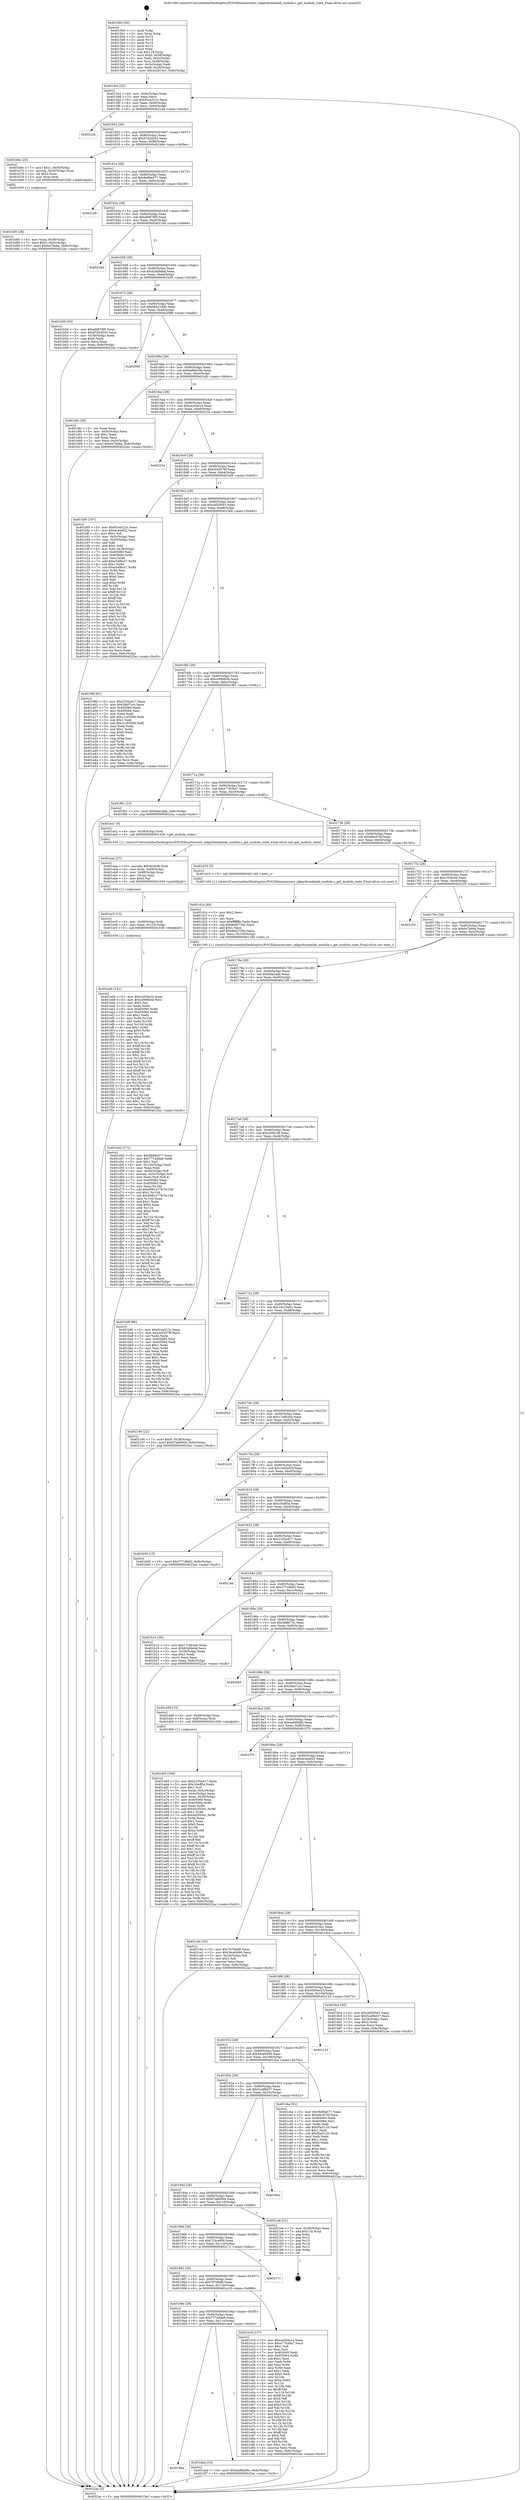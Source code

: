 digraph "0x4015b0" {
  label = "0x4015b0 (/mnt/c/Users/mathe/Desktop/tcc/POCII/binaries/extr_labpythondmlab_module.c_get_module_state_Final-ollvm.out::main(0))"
  labelloc = "t"
  node[shape=record]

  Entry [label="",width=0.3,height=0.3,shape=circle,fillcolor=black,style=filled]
  "0x4015e2" [label="{
     0x4015e2 [32]\l
     | [instrs]\l
     &nbsp;&nbsp;0x4015e2 \<+6\>: mov -0x8c(%rbp),%eax\l
     &nbsp;&nbsp;0x4015e8 \<+2\>: mov %eax,%ecx\l
     &nbsp;&nbsp;0x4015ea \<+6\>: sub $0x91ea312c,%ecx\l
     &nbsp;&nbsp;0x4015f0 \<+6\>: mov %eax,-0x90(%rbp)\l
     &nbsp;&nbsp;0x4015f6 \<+6\>: mov %ecx,-0x94(%rbp)\l
     &nbsp;&nbsp;0x4015fc \<+6\>: je 00000000004021da \<main+0xc2a\>\l
  }"]
  "0x4021da" [label="{
     0x4021da\l
  }", style=dashed]
  "0x401602" [label="{
     0x401602 [28]\l
     | [instrs]\l
     &nbsp;&nbsp;0x401602 \<+5\>: jmp 0000000000401607 \<main+0x57\>\l
     &nbsp;&nbsp;0x401607 \<+6\>: mov -0x90(%rbp),%eax\l
     &nbsp;&nbsp;0x40160d \<+5\>: sub $0x97d2d543,%eax\l
     &nbsp;&nbsp;0x401612 \<+6\>: mov %eax,-0x98(%rbp)\l
     &nbsp;&nbsp;0x401618 \<+6\>: je 0000000000401b6e \<main+0x5be\>\l
  }"]
  Exit [label="",width=0.3,height=0.3,shape=circle,fillcolor=black,style=filled,peripheries=2]
  "0x401b6e" [label="{
     0x401b6e [23]\l
     | [instrs]\l
     &nbsp;&nbsp;0x401b6e \<+7\>: movl $0x1,-0x50(%rbp)\l
     &nbsp;&nbsp;0x401b75 \<+4\>: movslq -0x50(%rbp),%rax\l
     &nbsp;&nbsp;0x401b79 \<+4\>: shl $0x2,%rax\l
     &nbsp;&nbsp;0x401b7d \<+3\>: mov %rax,%rdi\l
     &nbsp;&nbsp;0x401b80 \<+5\>: call 0000000000401050 \<malloc@plt\>\l
     | [calls]\l
     &nbsp;&nbsp;0x401050 \{1\} (unknown)\l
  }"]
  "0x40161e" [label="{
     0x40161e [28]\l
     | [instrs]\l
     &nbsp;&nbsp;0x40161e \<+5\>: jmp 0000000000401623 \<main+0x73\>\l
     &nbsp;&nbsp;0x401623 \<+6\>: mov -0x90(%rbp),%eax\l
     &nbsp;&nbsp;0x401629 \<+5\>: sub $0x9b89a577,%eax\l
     &nbsp;&nbsp;0x40162e \<+6\>: mov %eax,-0x9c(%rbp)\l
     &nbsp;&nbsp;0x401634 \<+6\>: je 00000000004021e9 \<main+0xc39\>\l
  }"]
  "0x401ed4" [label="{
     0x401ed4 [141]\l
     | [instrs]\l
     &nbsp;&nbsp;0x401ed4 \<+5\>: mov $0xca204e1e,%eax\l
     &nbsp;&nbsp;0x401ed9 \<+5\>: mov $0xcc880b5b,%esi\l
     &nbsp;&nbsp;0x401ede \<+2\>: mov $0x1,%cl\l
     &nbsp;&nbsp;0x401ee0 \<+2\>: xor %edx,%edx\l
     &nbsp;&nbsp;0x401ee2 \<+8\>: mov 0x405060,%r8d\l
     &nbsp;&nbsp;0x401eea \<+8\>: mov 0x405064,%r9d\l
     &nbsp;&nbsp;0x401ef2 \<+3\>: sub $0x1,%edx\l
     &nbsp;&nbsp;0x401ef5 \<+3\>: mov %r8d,%r10d\l
     &nbsp;&nbsp;0x401ef8 \<+3\>: add %edx,%r10d\l
     &nbsp;&nbsp;0x401efb \<+4\>: imul %r10d,%r8d\l
     &nbsp;&nbsp;0x401eff \<+4\>: and $0x1,%r8d\l
     &nbsp;&nbsp;0x401f03 \<+4\>: cmp $0x0,%r8d\l
     &nbsp;&nbsp;0x401f07 \<+4\>: sete %r11b\l
     &nbsp;&nbsp;0x401f0b \<+4\>: cmp $0xa,%r9d\l
     &nbsp;&nbsp;0x401f0f \<+3\>: setl %bl\l
     &nbsp;&nbsp;0x401f12 \<+3\>: mov %r11b,%r14b\l
     &nbsp;&nbsp;0x401f15 \<+4\>: xor $0xff,%r14b\l
     &nbsp;&nbsp;0x401f19 \<+3\>: mov %bl,%r15b\l
     &nbsp;&nbsp;0x401f1c \<+4\>: xor $0xff,%r15b\l
     &nbsp;&nbsp;0x401f20 \<+3\>: xor $0x1,%cl\l
     &nbsp;&nbsp;0x401f23 \<+3\>: mov %r14b,%r12b\l
     &nbsp;&nbsp;0x401f26 \<+4\>: and $0xff,%r12b\l
     &nbsp;&nbsp;0x401f2a \<+3\>: and %cl,%r11b\l
     &nbsp;&nbsp;0x401f2d \<+3\>: mov %r15b,%r13b\l
     &nbsp;&nbsp;0x401f30 \<+4\>: and $0xff,%r13b\l
     &nbsp;&nbsp;0x401f34 \<+2\>: and %cl,%bl\l
     &nbsp;&nbsp;0x401f36 \<+3\>: or %r11b,%r12b\l
     &nbsp;&nbsp;0x401f39 \<+3\>: or %bl,%r13b\l
     &nbsp;&nbsp;0x401f3c \<+3\>: xor %r13b,%r12b\l
     &nbsp;&nbsp;0x401f3f \<+3\>: or %r15b,%r14b\l
     &nbsp;&nbsp;0x401f42 \<+4\>: xor $0xff,%r14b\l
     &nbsp;&nbsp;0x401f46 \<+3\>: or $0x1,%cl\l
     &nbsp;&nbsp;0x401f49 \<+3\>: and %cl,%r14b\l
     &nbsp;&nbsp;0x401f4c \<+3\>: or %r14b,%r12b\l
     &nbsp;&nbsp;0x401f4f \<+4\>: test $0x1,%r12b\l
     &nbsp;&nbsp;0x401f53 \<+3\>: cmovne %esi,%eax\l
     &nbsp;&nbsp;0x401f56 \<+6\>: mov %eax,-0x8c(%rbp)\l
     &nbsp;&nbsp;0x401f5c \<+5\>: jmp 00000000004022ac \<main+0xcfc\>\l
  }"]
  "0x4021e9" [label="{
     0x4021e9\l
  }", style=dashed]
  "0x40163a" [label="{
     0x40163a [28]\l
     | [instrs]\l
     &nbsp;&nbsp;0x40163a \<+5\>: jmp 000000000040163f \<main+0x8f\>\l
     &nbsp;&nbsp;0x40163f \<+6\>: mov -0x90(%rbp),%eax\l
     &nbsp;&nbsp;0x401645 \<+5\>: sub $0xafd878f5,%eax\l
     &nbsp;&nbsp;0x40164a \<+6\>: mov %eax,-0xa0(%rbp)\l
     &nbsp;&nbsp;0x401650 \<+6\>: je 000000000040216d \<main+0xbbd\>\l
  }"]
  "0x401ec5" [label="{
     0x401ec5 [15]\l
     | [instrs]\l
     &nbsp;&nbsp;0x401ec5 \<+4\>: mov -0x58(%rbp),%rdi\l
     &nbsp;&nbsp;0x401ec9 \<+6\>: mov %eax,-0x124(%rbp)\l
     &nbsp;&nbsp;0x401ecf \<+5\>: call 0000000000401030 \<free@plt\>\l
     | [calls]\l
     &nbsp;&nbsp;0x401030 \{1\} (unknown)\l
  }"]
  "0x40216d" [label="{
     0x40216d\l
  }", style=dashed]
  "0x401656" [label="{
     0x401656 [28]\l
     | [instrs]\l
     &nbsp;&nbsp;0x401656 \<+5\>: jmp 000000000040165b \<main+0xab\>\l
     &nbsp;&nbsp;0x40165b \<+6\>: mov -0x90(%rbp),%eax\l
     &nbsp;&nbsp;0x401661 \<+5\>: sub $0xb34fdebd,%eax\l
     &nbsp;&nbsp;0x401666 \<+6\>: mov %eax,-0xa4(%rbp)\l
     &nbsp;&nbsp;0x40166c \<+6\>: je 0000000000401b50 \<main+0x5a0\>\l
  }"]
  "0x401eaa" [label="{
     0x401eaa [27]\l
     | [instrs]\l
     &nbsp;&nbsp;0x401eaa \<+10\>: movabs $0x4030d6,%rdi\l
     &nbsp;&nbsp;0x401eb4 \<+4\>: mov %rax,-0x68(%rbp)\l
     &nbsp;&nbsp;0x401eb8 \<+4\>: mov -0x68(%rbp),%rax\l
     &nbsp;&nbsp;0x401ebc \<+2\>: mov (%rax),%esi\l
     &nbsp;&nbsp;0x401ebe \<+2\>: mov $0x0,%al\l
     &nbsp;&nbsp;0x401ec0 \<+5\>: call 0000000000401040 \<printf@plt\>\l
     | [calls]\l
     &nbsp;&nbsp;0x401040 \{1\} (unknown)\l
  }"]
  "0x401b50" [label="{
     0x401b50 [30]\l
     | [instrs]\l
     &nbsp;&nbsp;0x401b50 \<+5\>: mov $0xafd878f5,%eax\l
     &nbsp;&nbsp;0x401b55 \<+5\>: mov $0x97d2d543,%ecx\l
     &nbsp;&nbsp;0x401b5a \<+3\>: mov -0x30(%rbp),%edx\l
     &nbsp;&nbsp;0x401b5d \<+3\>: cmp $0x0,%edx\l
     &nbsp;&nbsp;0x401b60 \<+3\>: cmove %ecx,%eax\l
     &nbsp;&nbsp;0x401b63 \<+6\>: mov %eax,-0x8c(%rbp)\l
     &nbsp;&nbsp;0x401b69 \<+5\>: jmp 00000000004022ac \<main+0xcfc\>\l
  }"]
  "0x401672" [label="{
     0x401672 [28]\l
     | [instrs]\l
     &nbsp;&nbsp;0x401672 \<+5\>: jmp 0000000000401677 \<main+0xc7\>\l
     &nbsp;&nbsp;0x401677 \<+6\>: mov -0x90(%rbp),%eax\l
     &nbsp;&nbsp;0x40167d \<+5\>: sub $0xb64219d0,%eax\l
     &nbsp;&nbsp;0x401682 \<+6\>: mov %eax,-0xa8(%rbp)\l
     &nbsp;&nbsp;0x401688 \<+6\>: je 0000000000402086 \<main+0xad6\>\l
  }"]
  "0x4019ba" [label="{
     0x4019ba\l
  }", style=dashed]
  "0x402086" [label="{
     0x402086\l
  }", style=dashed]
  "0x40168e" [label="{
     0x40168e [28]\l
     | [instrs]\l
     &nbsp;&nbsp;0x40168e \<+5\>: jmp 0000000000401693 \<main+0xe3\>\l
     &nbsp;&nbsp;0x401693 \<+6\>: mov -0x90(%rbp),%eax\l
     &nbsp;&nbsp;0x401699 \<+5\>: sub $0xba98a59e,%eax\l
     &nbsp;&nbsp;0x40169e \<+6\>: mov %eax,-0xac(%rbp)\l
     &nbsp;&nbsp;0x4016a4 \<+6\>: je 0000000000401dfc \<main+0x84c\>\l
  }"]
  "0x401ded" [label="{
     0x401ded [15]\l
     | [instrs]\l
     &nbsp;&nbsp;0x401ded \<+10\>: movl $0xba98a59e,-0x8c(%rbp)\l
     &nbsp;&nbsp;0x401df7 \<+5\>: jmp 00000000004022ac \<main+0xcfc\>\l
  }"]
  "0x401dfc" [label="{
     0x401dfc [28]\l
     | [instrs]\l
     &nbsp;&nbsp;0x401dfc \<+2\>: xor %eax,%eax\l
     &nbsp;&nbsp;0x401dfe \<+3\>: mov -0x5c(%rbp),%ecx\l
     &nbsp;&nbsp;0x401e01 \<+3\>: sub $0x1,%eax\l
     &nbsp;&nbsp;0x401e04 \<+2\>: sub %eax,%ecx\l
     &nbsp;&nbsp;0x401e06 \<+3\>: mov %ecx,-0x5c(%rbp)\l
     &nbsp;&nbsp;0x401e09 \<+10\>: movl $0x6a7bbba,-0x8c(%rbp)\l
     &nbsp;&nbsp;0x401e13 \<+5\>: jmp 00000000004022ac \<main+0xcfc\>\l
  }"]
  "0x4016aa" [label="{
     0x4016aa [28]\l
     | [instrs]\l
     &nbsp;&nbsp;0x4016aa \<+5\>: jmp 00000000004016af \<main+0xff\>\l
     &nbsp;&nbsp;0x4016af \<+6\>: mov -0x90(%rbp),%eax\l
     &nbsp;&nbsp;0x4016b5 \<+5\>: sub $0xca204e1e,%eax\l
     &nbsp;&nbsp;0x4016ba \<+6\>: mov %eax,-0xb0(%rbp)\l
     &nbsp;&nbsp;0x4016c0 \<+6\>: je 000000000040223e \<main+0xc8e\>\l
  }"]
  "0x40199e" [label="{
     0x40199e [28]\l
     | [instrs]\l
     &nbsp;&nbsp;0x40199e \<+5\>: jmp 00000000004019a3 \<main+0x3f3\>\l
     &nbsp;&nbsp;0x4019a3 \<+6\>: mov -0x90(%rbp),%eax\l
     &nbsp;&nbsp;0x4019a9 \<+5\>: sub $0x7774dda8,%eax\l
     &nbsp;&nbsp;0x4019ae \<+6\>: mov %eax,-0x11c(%rbp)\l
     &nbsp;&nbsp;0x4019b4 \<+6\>: je 0000000000401ded \<main+0x83d\>\l
  }"]
  "0x40223e" [label="{
     0x40223e\l
  }", style=dashed]
  "0x4016c6" [label="{
     0x4016c6 [28]\l
     | [instrs]\l
     &nbsp;&nbsp;0x4016c6 \<+5\>: jmp 00000000004016cb \<main+0x11b\>\l
     &nbsp;&nbsp;0x4016cb \<+6\>: mov -0x90(%rbp),%eax\l
     &nbsp;&nbsp;0x4016d1 \<+5\>: sub $0xcb45079f,%eax\l
     &nbsp;&nbsp;0x4016d6 \<+6\>: mov %eax,-0xb4(%rbp)\l
     &nbsp;&nbsp;0x4016dc \<+6\>: je 0000000000401bf5 \<main+0x645\>\l
  }"]
  "0x401e18" [label="{
     0x401e18 [137]\l
     | [instrs]\l
     &nbsp;&nbsp;0x401e18 \<+5\>: mov $0xca204e1e,%eax\l
     &nbsp;&nbsp;0x401e1d \<+5\>: mov $0xe77839a7,%ecx\l
     &nbsp;&nbsp;0x401e22 \<+2\>: mov $0x1,%dl\l
     &nbsp;&nbsp;0x401e24 \<+2\>: xor %esi,%esi\l
     &nbsp;&nbsp;0x401e26 \<+7\>: mov 0x405060,%edi\l
     &nbsp;&nbsp;0x401e2d \<+8\>: mov 0x405064,%r8d\l
     &nbsp;&nbsp;0x401e35 \<+3\>: sub $0x1,%esi\l
     &nbsp;&nbsp;0x401e38 \<+3\>: mov %edi,%r9d\l
     &nbsp;&nbsp;0x401e3b \<+3\>: add %esi,%r9d\l
     &nbsp;&nbsp;0x401e3e \<+4\>: imul %r9d,%edi\l
     &nbsp;&nbsp;0x401e42 \<+3\>: and $0x1,%edi\l
     &nbsp;&nbsp;0x401e45 \<+3\>: cmp $0x0,%edi\l
     &nbsp;&nbsp;0x401e48 \<+4\>: sete %r10b\l
     &nbsp;&nbsp;0x401e4c \<+4\>: cmp $0xa,%r8d\l
     &nbsp;&nbsp;0x401e50 \<+4\>: setl %r11b\l
     &nbsp;&nbsp;0x401e54 \<+3\>: mov %r10b,%bl\l
     &nbsp;&nbsp;0x401e57 \<+3\>: xor $0xff,%bl\l
     &nbsp;&nbsp;0x401e5a \<+3\>: mov %r11b,%r14b\l
     &nbsp;&nbsp;0x401e5d \<+4\>: xor $0xff,%r14b\l
     &nbsp;&nbsp;0x401e61 \<+3\>: xor $0x0,%dl\l
     &nbsp;&nbsp;0x401e64 \<+3\>: mov %bl,%r15b\l
     &nbsp;&nbsp;0x401e67 \<+4\>: and $0x0,%r15b\l
     &nbsp;&nbsp;0x401e6b \<+3\>: and %dl,%r10b\l
     &nbsp;&nbsp;0x401e6e \<+3\>: mov %r14b,%r12b\l
     &nbsp;&nbsp;0x401e71 \<+4\>: and $0x0,%r12b\l
     &nbsp;&nbsp;0x401e75 \<+3\>: and %dl,%r11b\l
     &nbsp;&nbsp;0x401e78 \<+3\>: or %r10b,%r15b\l
     &nbsp;&nbsp;0x401e7b \<+3\>: or %r11b,%r12b\l
     &nbsp;&nbsp;0x401e7e \<+3\>: xor %r12b,%r15b\l
     &nbsp;&nbsp;0x401e81 \<+3\>: or %r14b,%bl\l
     &nbsp;&nbsp;0x401e84 \<+3\>: xor $0xff,%bl\l
     &nbsp;&nbsp;0x401e87 \<+3\>: or $0x0,%dl\l
     &nbsp;&nbsp;0x401e8a \<+2\>: and %dl,%bl\l
     &nbsp;&nbsp;0x401e8c \<+3\>: or %bl,%r15b\l
     &nbsp;&nbsp;0x401e8f \<+4\>: test $0x1,%r15b\l
     &nbsp;&nbsp;0x401e93 \<+3\>: cmovne %ecx,%eax\l
     &nbsp;&nbsp;0x401e96 \<+6\>: mov %eax,-0x8c(%rbp)\l
     &nbsp;&nbsp;0x401e9c \<+5\>: jmp 00000000004022ac \<main+0xcfc\>\l
  }"]
  "0x401bf5" [label="{
     0x401bf5 [167]\l
     | [instrs]\l
     &nbsp;&nbsp;0x401bf5 \<+5\>: mov $0x91ea312c,%eax\l
     &nbsp;&nbsp;0x401bfa \<+5\>: mov $0x4c4eef22,%ecx\l
     &nbsp;&nbsp;0x401bff \<+2\>: mov $0x1,%dl\l
     &nbsp;&nbsp;0x401c01 \<+3\>: mov -0x5c(%rbp),%esi\l
     &nbsp;&nbsp;0x401c04 \<+3\>: cmp -0x50(%rbp),%esi\l
     &nbsp;&nbsp;0x401c07 \<+4\>: setl %dil\l
     &nbsp;&nbsp;0x401c0b \<+4\>: and $0x1,%dil\l
     &nbsp;&nbsp;0x401c0f \<+4\>: mov %dil,-0x29(%rbp)\l
     &nbsp;&nbsp;0x401c13 \<+7\>: mov 0x405060,%esi\l
     &nbsp;&nbsp;0x401c1a \<+8\>: mov 0x405064,%r8d\l
     &nbsp;&nbsp;0x401c22 \<+3\>: mov %esi,%r9d\l
     &nbsp;&nbsp;0x401c25 \<+7\>: add $0xe54f6c47,%r9d\l
     &nbsp;&nbsp;0x401c2c \<+4\>: sub $0x1,%r9d\l
     &nbsp;&nbsp;0x401c30 \<+7\>: sub $0xe54f6c47,%r9d\l
     &nbsp;&nbsp;0x401c37 \<+4\>: imul %r9d,%esi\l
     &nbsp;&nbsp;0x401c3b \<+3\>: and $0x1,%esi\l
     &nbsp;&nbsp;0x401c3e \<+3\>: cmp $0x0,%esi\l
     &nbsp;&nbsp;0x401c41 \<+4\>: sete %dil\l
     &nbsp;&nbsp;0x401c45 \<+4\>: cmp $0xa,%r8d\l
     &nbsp;&nbsp;0x401c49 \<+4\>: setl %r10b\l
     &nbsp;&nbsp;0x401c4d \<+3\>: mov %dil,%r11b\l
     &nbsp;&nbsp;0x401c50 \<+4\>: xor $0xff,%r11b\l
     &nbsp;&nbsp;0x401c54 \<+3\>: mov %r10b,%bl\l
     &nbsp;&nbsp;0x401c57 \<+3\>: xor $0xff,%bl\l
     &nbsp;&nbsp;0x401c5a \<+3\>: xor $0x0,%dl\l
     &nbsp;&nbsp;0x401c5d \<+3\>: mov %r11b,%r14b\l
     &nbsp;&nbsp;0x401c60 \<+4\>: and $0x0,%r14b\l
     &nbsp;&nbsp;0x401c64 \<+3\>: and %dl,%dil\l
     &nbsp;&nbsp;0x401c67 \<+3\>: mov %bl,%r15b\l
     &nbsp;&nbsp;0x401c6a \<+4\>: and $0x0,%r15b\l
     &nbsp;&nbsp;0x401c6e \<+3\>: and %dl,%r10b\l
     &nbsp;&nbsp;0x401c71 \<+3\>: or %dil,%r14b\l
     &nbsp;&nbsp;0x401c74 \<+3\>: or %r10b,%r15b\l
     &nbsp;&nbsp;0x401c77 \<+3\>: xor %r15b,%r14b\l
     &nbsp;&nbsp;0x401c7a \<+3\>: or %bl,%r11b\l
     &nbsp;&nbsp;0x401c7d \<+4\>: xor $0xff,%r11b\l
     &nbsp;&nbsp;0x401c81 \<+3\>: or $0x0,%dl\l
     &nbsp;&nbsp;0x401c84 \<+3\>: and %dl,%r11b\l
     &nbsp;&nbsp;0x401c87 \<+3\>: or %r11b,%r14b\l
     &nbsp;&nbsp;0x401c8a \<+4\>: test $0x1,%r14b\l
     &nbsp;&nbsp;0x401c8e \<+3\>: cmovne %ecx,%eax\l
     &nbsp;&nbsp;0x401c91 \<+6\>: mov %eax,-0x8c(%rbp)\l
     &nbsp;&nbsp;0x401c97 \<+5\>: jmp 00000000004022ac \<main+0xcfc\>\l
  }"]
  "0x4016e2" [label="{
     0x4016e2 [28]\l
     | [instrs]\l
     &nbsp;&nbsp;0x4016e2 \<+5\>: jmp 00000000004016e7 \<main+0x137\>\l
     &nbsp;&nbsp;0x4016e7 \<+6\>: mov -0x90(%rbp),%eax\l
     &nbsp;&nbsp;0x4016ed \<+5\>: sub $0xcbf29563,%eax\l
     &nbsp;&nbsp;0x4016f2 \<+6\>: mov %eax,-0xb8(%rbp)\l
     &nbsp;&nbsp;0x4016f8 \<+6\>: je 00000000004019fd \<main+0x44d\>\l
  }"]
  "0x401982" [label="{
     0x401982 [28]\l
     | [instrs]\l
     &nbsp;&nbsp;0x401982 \<+5\>: jmp 0000000000401987 \<main+0x3d7\>\l
     &nbsp;&nbsp;0x401987 \<+6\>: mov -0x90(%rbp),%eax\l
     &nbsp;&nbsp;0x40198d \<+5\>: sub $0x7676faf8,%eax\l
     &nbsp;&nbsp;0x401992 \<+6\>: mov %eax,-0x118(%rbp)\l
     &nbsp;&nbsp;0x401998 \<+6\>: je 0000000000401e18 \<main+0x868\>\l
  }"]
  "0x4019fd" [label="{
     0x4019fd [91]\l
     | [instrs]\l
     &nbsp;&nbsp;0x4019fd \<+5\>: mov $0x2195a417,%eax\l
     &nbsp;&nbsp;0x401a02 \<+5\>: mov $0x3fa07ccc,%ecx\l
     &nbsp;&nbsp;0x401a07 \<+7\>: mov 0x405060,%edx\l
     &nbsp;&nbsp;0x401a0e \<+7\>: mov 0x405064,%esi\l
     &nbsp;&nbsp;0x401a15 \<+2\>: mov %edx,%edi\l
     &nbsp;&nbsp;0x401a17 \<+6\>: add $0xc1cd3569,%edi\l
     &nbsp;&nbsp;0x401a1d \<+3\>: sub $0x1,%edi\l
     &nbsp;&nbsp;0x401a20 \<+6\>: sub $0xc1cd3569,%edi\l
     &nbsp;&nbsp;0x401a26 \<+3\>: imul %edi,%edx\l
     &nbsp;&nbsp;0x401a29 \<+3\>: and $0x1,%edx\l
     &nbsp;&nbsp;0x401a2c \<+3\>: cmp $0x0,%edx\l
     &nbsp;&nbsp;0x401a2f \<+4\>: sete %r8b\l
     &nbsp;&nbsp;0x401a33 \<+3\>: cmp $0xa,%esi\l
     &nbsp;&nbsp;0x401a36 \<+4\>: setl %r9b\l
     &nbsp;&nbsp;0x401a3a \<+3\>: mov %r8b,%r10b\l
     &nbsp;&nbsp;0x401a3d \<+3\>: and %r9b,%r10b\l
     &nbsp;&nbsp;0x401a40 \<+3\>: xor %r9b,%r8b\l
     &nbsp;&nbsp;0x401a43 \<+3\>: or %r8b,%r10b\l
     &nbsp;&nbsp;0x401a46 \<+4\>: test $0x1,%r10b\l
     &nbsp;&nbsp;0x401a4a \<+3\>: cmovne %ecx,%eax\l
     &nbsp;&nbsp;0x401a4d \<+6\>: mov %eax,-0x8c(%rbp)\l
     &nbsp;&nbsp;0x401a53 \<+5\>: jmp 00000000004022ac \<main+0xcfc\>\l
  }"]
  "0x4016fe" [label="{
     0x4016fe [28]\l
     | [instrs]\l
     &nbsp;&nbsp;0x4016fe \<+5\>: jmp 0000000000401703 \<main+0x153\>\l
     &nbsp;&nbsp;0x401703 \<+6\>: mov -0x90(%rbp),%eax\l
     &nbsp;&nbsp;0x401709 \<+5\>: sub $0xcc880b5b,%eax\l
     &nbsp;&nbsp;0x40170e \<+6\>: mov %eax,-0xbc(%rbp)\l
     &nbsp;&nbsp;0x401714 \<+6\>: je 0000000000401f61 \<main+0x9b1\>\l
  }"]
  "0x40217c" [label="{
     0x40217c\l
  }", style=dashed]
  "0x401f61" [label="{
     0x401f61 [15]\l
     | [instrs]\l
     &nbsp;&nbsp;0x401f61 \<+10\>: movl $0x9da1dab,-0x8c(%rbp)\l
     &nbsp;&nbsp;0x401f6b \<+5\>: jmp 00000000004022ac \<main+0xcfc\>\l
  }"]
  "0x40171a" [label="{
     0x40171a [28]\l
     | [instrs]\l
     &nbsp;&nbsp;0x40171a \<+5\>: jmp 000000000040171f \<main+0x16f\>\l
     &nbsp;&nbsp;0x40171f \<+6\>: mov -0x90(%rbp),%eax\l
     &nbsp;&nbsp;0x401725 \<+5\>: sub $0xe77839a7,%eax\l
     &nbsp;&nbsp;0x40172a \<+6\>: mov %eax,-0xc0(%rbp)\l
     &nbsp;&nbsp;0x401730 \<+6\>: je 0000000000401ea1 \<main+0x8f1\>\l
  }"]
  "0x401966" [label="{
     0x401966 [28]\l
     | [instrs]\l
     &nbsp;&nbsp;0x401966 \<+5\>: jmp 000000000040196b \<main+0x3bb\>\l
     &nbsp;&nbsp;0x40196b \<+6\>: mov -0x90(%rbp),%eax\l
     &nbsp;&nbsp;0x401971 \<+5\>: sub $0x715ca956,%eax\l
     &nbsp;&nbsp;0x401976 \<+6\>: mov %eax,-0x114(%rbp)\l
     &nbsp;&nbsp;0x40197c \<+6\>: je 000000000040217c \<main+0xbcc\>\l
  }"]
  "0x401ea1" [label="{
     0x401ea1 [9]\l
     | [instrs]\l
     &nbsp;&nbsp;0x401ea1 \<+4\>: mov -0x58(%rbp),%rdi\l
     &nbsp;&nbsp;0x401ea5 \<+5\>: call 0000000000401430 \<get_module_state\>\l
     | [calls]\l
     &nbsp;&nbsp;0x401430 \{1\} (/mnt/c/Users/mathe/Desktop/tcc/POCII/binaries/extr_labpythondmlab_module.c_get_module_state_Final-ollvm.out::get_module_state)\l
  }"]
  "0x401736" [label="{
     0x401736 [28]\l
     | [instrs]\l
     &nbsp;&nbsp;0x401736 \<+5\>: jmp 000000000040173b \<main+0x18b\>\l
     &nbsp;&nbsp;0x40173b \<+6\>: mov -0x90(%rbp),%eax\l
     &nbsp;&nbsp;0x401741 \<+5\>: sub $0xefec67bf,%eax\l
     &nbsp;&nbsp;0x401746 \<+6\>: mov %eax,-0xc4(%rbp)\l
     &nbsp;&nbsp;0x40174c \<+6\>: je 0000000000401d15 \<main+0x765\>\l
  }"]
  "0x4021a6" [label="{
     0x4021a6 [21]\l
     | [instrs]\l
     &nbsp;&nbsp;0x4021a6 \<+3\>: mov -0x38(%rbp),%eax\l
     &nbsp;&nbsp;0x4021a9 \<+7\>: add $0x118,%rsp\l
     &nbsp;&nbsp;0x4021b0 \<+1\>: pop %rbx\l
     &nbsp;&nbsp;0x4021b1 \<+2\>: pop %r12\l
     &nbsp;&nbsp;0x4021b3 \<+2\>: pop %r13\l
     &nbsp;&nbsp;0x4021b5 \<+2\>: pop %r14\l
     &nbsp;&nbsp;0x4021b7 \<+2\>: pop %r15\l
     &nbsp;&nbsp;0x4021b9 \<+1\>: pop %rbp\l
     &nbsp;&nbsp;0x4021ba \<+1\>: ret\l
  }"]
  "0x401d15" [label="{
     0x401d15 [5]\l
     | [instrs]\l
     &nbsp;&nbsp;0x401d15 \<+5\>: call 0000000000401160 \<next_i\>\l
     | [calls]\l
     &nbsp;&nbsp;0x401160 \{1\} (/mnt/c/Users/mathe/Desktop/tcc/POCII/binaries/extr_labpythondmlab_module.c_get_module_state_Final-ollvm.out::next_i)\l
  }"]
  "0x401752" [label="{
     0x401752 [28]\l
     | [instrs]\l
     &nbsp;&nbsp;0x401752 \<+5\>: jmp 0000000000401757 \<main+0x1a7\>\l
     &nbsp;&nbsp;0x401757 \<+6\>: mov -0x90(%rbp),%eax\l
     &nbsp;&nbsp;0x40175d \<+5\>: sub $0x1509c6e,%eax\l
     &nbsp;&nbsp;0x401762 \<+6\>: mov %eax,-0xc8(%rbp)\l
     &nbsp;&nbsp;0x401768 \<+6\>: je 0000000000402103 \<main+0xb53\>\l
  }"]
  "0x40194a" [label="{
     0x40194a [28]\l
     | [instrs]\l
     &nbsp;&nbsp;0x40194a \<+5\>: jmp 000000000040194f \<main+0x39f\>\l
     &nbsp;&nbsp;0x40194f \<+6\>: mov -0x90(%rbp),%eax\l
     &nbsp;&nbsp;0x401955 \<+5\>: sub $0x67ab6564,%eax\l
     &nbsp;&nbsp;0x40195a \<+6\>: mov %eax,-0x110(%rbp)\l
     &nbsp;&nbsp;0x401960 \<+6\>: je 00000000004021a6 \<main+0xbf6\>\l
  }"]
  "0x402103" [label="{
     0x402103\l
  }", style=dashed]
  "0x40176e" [label="{
     0x40176e [28]\l
     | [instrs]\l
     &nbsp;&nbsp;0x40176e \<+5\>: jmp 0000000000401773 \<main+0x1c3\>\l
     &nbsp;&nbsp;0x401773 \<+6\>: mov -0x90(%rbp),%eax\l
     &nbsp;&nbsp;0x401779 \<+5\>: sub $0x6a7bbba,%eax\l
     &nbsp;&nbsp;0x40177e \<+6\>: mov %eax,-0xcc(%rbp)\l
     &nbsp;&nbsp;0x401784 \<+6\>: je 0000000000401b9f \<main+0x5ef\>\l
  }"]
  "0x4019e2" [label="{
     0x4019e2\l
  }", style=dashed]
  "0x401b9f" [label="{
     0x401b9f [86]\l
     | [instrs]\l
     &nbsp;&nbsp;0x401b9f \<+5\>: mov $0x91ea312c,%eax\l
     &nbsp;&nbsp;0x401ba4 \<+5\>: mov $0xcb45079f,%ecx\l
     &nbsp;&nbsp;0x401ba9 \<+2\>: xor %edx,%edx\l
     &nbsp;&nbsp;0x401bab \<+7\>: mov 0x405060,%esi\l
     &nbsp;&nbsp;0x401bb2 \<+7\>: mov 0x405064,%edi\l
     &nbsp;&nbsp;0x401bb9 \<+3\>: sub $0x1,%edx\l
     &nbsp;&nbsp;0x401bbc \<+3\>: mov %esi,%r8d\l
     &nbsp;&nbsp;0x401bbf \<+3\>: add %edx,%r8d\l
     &nbsp;&nbsp;0x401bc2 \<+4\>: imul %r8d,%esi\l
     &nbsp;&nbsp;0x401bc6 \<+3\>: and $0x1,%esi\l
     &nbsp;&nbsp;0x401bc9 \<+3\>: cmp $0x0,%esi\l
     &nbsp;&nbsp;0x401bcc \<+4\>: sete %r9b\l
     &nbsp;&nbsp;0x401bd0 \<+3\>: cmp $0xa,%edi\l
     &nbsp;&nbsp;0x401bd3 \<+4\>: setl %r10b\l
     &nbsp;&nbsp;0x401bd7 \<+3\>: mov %r9b,%r11b\l
     &nbsp;&nbsp;0x401bda \<+3\>: and %r10b,%r11b\l
     &nbsp;&nbsp;0x401bdd \<+3\>: xor %r10b,%r9b\l
     &nbsp;&nbsp;0x401be0 \<+3\>: or %r9b,%r11b\l
     &nbsp;&nbsp;0x401be3 \<+4\>: test $0x1,%r11b\l
     &nbsp;&nbsp;0x401be7 \<+3\>: cmovne %ecx,%eax\l
     &nbsp;&nbsp;0x401bea \<+6\>: mov %eax,-0x8c(%rbp)\l
     &nbsp;&nbsp;0x401bf0 \<+5\>: jmp 00000000004022ac \<main+0xcfc\>\l
  }"]
  "0x40178a" [label="{
     0x40178a [28]\l
     | [instrs]\l
     &nbsp;&nbsp;0x40178a \<+5\>: jmp 000000000040178f \<main+0x1df\>\l
     &nbsp;&nbsp;0x40178f \<+6\>: mov -0x90(%rbp),%eax\l
     &nbsp;&nbsp;0x401795 \<+5\>: sub $0x9da1dab,%eax\l
     &nbsp;&nbsp;0x40179a \<+6\>: mov %eax,-0xd0(%rbp)\l
     &nbsp;&nbsp;0x4017a0 \<+6\>: je 0000000000402190 \<main+0xbe0\>\l
  }"]
  "0x401d42" [label="{
     0x401d42 [171]\l
     | [instrs]\l
     &nbsp;&nbsp;0x401d42 \<+5\>: mov $0x9b89a577,%ecx\l
     &nbsp;&nbsp;0x401d47 \<+5\>: mov $0x7774dda8,%edx\l
     &nbsp;&nbsp;0x401d4c \<+3\>: mov $0x1,%sil\l
     &nbsp;&nbsp;0x401d4f \<+6\>: mov -0x120(%rbp),%edi\l
     &nbsp;&nbsp;0x401d55 \<+3\>: imul %eax,%edi\l
     &nbsp;&nbsp;0x401d58 \<+4\>: mov -0x58(%rbp),%r8\l
     &nbsp;&nbsp;0x401d5c \<+4\>: movslq -0x5c(%rbp),%r9\l
     &nbsp;&nbsp;0x401d60 \<+4\>: mov %edi,(%r8,%r9,4)\l
     &nbsp;&nbsp;0x401d64 \<+7\>: mov 0x405060,%eax\l
     &nbsp;&nbsp;0x401d6b \<+7\>: mov 0x405064,%edi\l
     &nbsp;&nbsp;0x401d72 \<+3\>: mov %eax,%r10d\l
     &nbsp;&nbsp;0x401d75 \<+7\>: add $0x6981e778,%r10d\l
     &nbsp;&nbsp;0x401d7c \<+4\>: sub $0x1,%r10d\l
     &nbsp;&nbsp;0x401d80 \<+7\>: sub $0x6981e778,%r10d\l
     &nbsp;&nbsp;0x401d87 \<+4\>: imul %r10d,%eax\l
     &nbsp;&nbsp;0x401d8b \<+3\>: and $0x1,%eax\l
     &nbsp;&nbsp;0x401d8e \<+3\>: cmp $0x0,%eax\l
     &nbsp;&nbsp;0x401d91 \<+4\>: sete %r11b\l
     &nbsp;&nbsp;0x401d95 \<+3\>: cmp $0xa,%edi\l
     &nbsp;&nbsp;0x401d98 \<+3\>: setl %bl\l
     &nbsp;&nbsp;0x401d9b \<+3\>: mov %r11b,%r14b\l
     &nbsp;&nbsp;0x401d9e \<+4\>: xor $0xff,%r14b\l
     &nbsp;&nbsp;0x401da2 \<+3\>: mov %bl,%r15b\l
     &nbsp;&nbsp;0x401da5 \<+4\>: xor $0xff,%r15b\l
     &nbsp;&nbsp;0x401da9 \<+4\>: xor $0x1,%sil\l
     &nbsp;&nbsp;0x401dad \<+3\>: mov %r14b,%r12b\l
     &nbsp;&nbsp;0x401db0 \<+4\>: and $0xff,%r12b\l
     &nbsp;&nbsp;0x401db4 \<+3\>: and %sil,%r11b\l
     &nbsp;&nbsp;0x401db7 \<+3\>: mov %r15b,%r13b\l
     &nbsp;&nbsp;0x401dba \<+4\>: and $0xff,%r13b\l
     &nbsp;&nbsp;0x401dbe \<+3\>: and %sil,%bl\l
     &nbsp;&nbsp;0x401dc1 \<+3\>: or %r11b,%r12b\l
     &nbsp;&nbsp;0x401dc4 \<+3\>: or %bl,%r13b\l
     &nbsp;&nbsp;0x401dc7 \<+3\>: xor %r13b,%r12b\l
     &nbsp;&nbsp;0x401dca \<+3\>: or %r15b,%r14b\l
     &nbsp;&nbsp;0x401dcd \<+4\>: xor $0xff,%r14b\l
     &nbsp;&nbsp;0x401dd1 \<+4\>: or $0x1,%sil\l
     &nbsp;&nbsp;0x401dd5 \<+3\>: and %sil,%r14b\l
     &nbsp;&nbsp;0x401dd8 \<+3\>: or %r14b,%r12b\l
     &nbsp;&nbsp;0x401ddb \<+4\>: test $0x1,%r12b\l
     &nbsp;&nbsp;0x401ddf \<+3\>: cmovne %edx,%ecx\l
     &nbsp;&nbsp;0x401de2 \<+6\>: mov %ecx,-0x8c(%rbp)\l
     &nbsp;&nbsp;0x401de8 \<+5\>: jmp 00000000004022ac \<main+0xcfc\>\l
  }"]
  "0x402190" [label="{
     0x402190 [22]\l
     | [instrs]\l
     &nbsp;&nbsp;0x402190 \<+7\>: movl $0x0,-0x38(%rbp)\l
     &nbsp;&nbsp;0x402197 \<+10\>: movl $0x67ab6564,-0x8c(%rbp)\l
     &nbsp;&nbsp;0x4021a1 \<+5\>: jmp 00000000004022ac \<main+0xcfc\>\l
  }"]
  "0x4017a6" [label="{
     0x4017a6 [28]\l
     | [instrs]\l
     &nbsp;&nbsp;0x4017a6 \<+5\>: jmp 00000000004017ab \<main+0x1fb\>\l
     &nbsp;&nbsp;0x4017ab \<+6\>: mov -0x90(%rbp),%eax\l
     &nbsp;&nbsp;0x4017b1 \<+5\>: sub $0xc006c38,%eax\l
     &nbsp;&nbsp;0x4017b6 \<+6\>: mov %eax,-0xd4(%rbp)\l
     &nbsp;&nbsp;0x4017bc \<+6\>: je 0000000000402280 \<main+0xcd0\>\l
  }"]
  "0x401d1a" [label="{
     0x401d1a [40]\l
     | [instrs]\l
     &nbsp;&nbsp;0x401d1a \<+5\>: mov $0x2,%ecx\l
     &nbsp;&nbsp;0x401d1f \<+1\>: cltd\l
     &nbsp;&nbsp;0x401d20 \<+2\>: idiv %ecx\l
     &nbsp;&nbsp;0x401d22 \<+6\>: imul $0xfffffffe,%edx,%ecx\l
     &nbsp;&nbsp;0x401d28 \<+6\>: sub $0x9ed2735e,%ecx\l
     &nbsp;&nbsp;0x401d2e \<+3\>: add $0x1,%ecx\l
     &nbsp;&nbsp;0x401d31 \<+6\>: add $0x9ed2735e,%ecx\l
     &nbsp;&nbsp;0x401d37 \<+6\>: mov %ecx,-0x120(%rbp)\l
     &nbsp;&nbsp;0x401d3d \<+5\>: call 0000000000401160 \<next_i\>\l
     | [calls]\l
     &nbsp;&nbsp;0x401160 \{1\} (/mnt/c/Users/mathe/Desktop/tcc/POCII/binaries/extr_labpythondmlab_module.c_get_module_state_Final-ollvm.out::next_i)\l
  }"]
  "0x402280" [label="{
     0x402280\l
  }", style=dashed]
  "0x4017c2" [label="{
     0x4017c2 [28]\l
     | [instrs]\l
     &nbsp;&nbsp;0x4017c2 \<+5\>: jmp 00000000004017c7 \<main+0x217\>\l
     &nbsp;&nbsp;0x4017c7 \<+6\>: mov -0x90(%rbp),%eax\l
     &nbsp;&nbsp;0x4017cd \<+5\>: sub $0x14416e91,%eax\l
     &nbsp;&nbsp;0x4017d2 \<+6\>: mov %eax,-0xd8(%rbp)\l
     &nbsp;&nbsp;0x4017d8 \<+6\>: je 0000000000402003 \<main+0xa53\>\l
  }"]
  "0x40192e" [label="{
     0x40192e [28]\l
     | [instrs]\l
     &nbsp;&nbsp;0x40192e \<+5\>: jmp 0000000000401933 \<main+0x383\>\l
     &nbsp;&nbsp;0x401933 \<+6\>: mov -0x90(%rbp),%eax\l
     &nbsp;&nbsp;0x401939 \<+5\>: sub $0x5ca98d37,%eax\l
     &nbsp;&nbsp;0x40193e \<+6\>: mov %eax,-0x10c(%rbp)\l
     &nbsp;&nbsp;0x401944 \<+6\>: je 00000000004019e2 \<main+0x432\>\l
  }"]
  "0x402003" [label="{
     0x402003\l
  }", style=dashed]
  "0x4017de" [label="{
     0x4017de [28]\l
     | [instrs]\l
     &nbsp;&nbsp;0x4017de \<+5\>: jmp 00000000004017e3 \<main+0x233\>\l
     &nbsp;&nbsp;0x4017e3 \<+6\>: mov -0x90(%rbp),%eax\l
     &nbsp;&nbsp;0x4017e9 \<+5\>: sub $0x17cdb3ab,%eax\l
     &nbsp;&nbsp;0x4017ee \<+6\>: mov %eax,-0xdc(%rbp)\l
     &nbsp;&nbsp;0x4017f4 \<+6\>: je 0000000000401b32 \<main+0x582\>\l
  }"]
  "0x401cba" [label="{
     0x401cba [91]\l
     | [instrs]\l
     &nbsp;&nbsp;0x401cba \<+5\>: mov $0x9b89a577,%eax\l
     &nbsp;&nbsp;0x401cbf \<+5\>: mov $0xefec67bf,%ecx\l
     &nbsp;&nbsp;0x401cc4 \<+7\>: mov 0x405060,%edx\l
     &nbsp;&nbsp;0x401ccb \<+7\>: mov 0x405064,%esi\l
     &nbsp;&nbsp;0x401cd2 \<+2\>: mov %edx,%edi\l
     &nbsp;&nbsp;0x401cd4 \<+6\>: add $0xf5a311fc,%edi\l
     &nbsp;&nbsp;0x401cda \<+3\>: sub $0x1,%edi\l
     &nbsp;&nbsp;0x401cdd \<+6\>: sub $0xf5a311fc,%edi\l
     &nbsp;&nbsp;0x401ce3 \<+3\>: imul %edi,%edx\l
     &nbsp;&nbsp;0x401ce6 \<+3\>: and $0x1,%edx\l
     &nbsp;&nbsp;0x401ce9 \<+3\>: cmp $0x0,%edx\l
     &nbsp;&nbsp;0x401cec \<+4\>: sete %r8b\l
     &nbsp;&nbsp;0x401cf0 \<+3\>: cmp $0xa,%esi\l
     &nbsp;&nbsp;0x401cf3 \<+4\>: setl %r9b\l
     &nbsp;&nbsp;0x401cf7 \<+3\>: mov %r8b,%r10b\l
     &nbsp;&nbsp;0x401cfa \<+3\>: and %r9b,%r10b\l
     &nbsp;&nbsp;0x401cfd \<+3\>: xor %r9b,%r8b\l
     &nbsp;&nbsp;0x401d00 \<+3\>: or %r8b,%r10b\l
     &nbsp;&nbsp;0x401d03 \<+4\>: test $0x1,%r10b\l
     &nbsp;&nbsp;0x401d07 \<+3\>: cmovne %ecx,%eax\l
     &nbsp;&nbsp;0x401d0a \<+6\>: mov %eax,-0x8c(%rbp)\l
     &nbsp;&nbsp;0x401d10 \<+5\>: jmp 00000000004022ac \<main+0xcfc\>\l
  }"]
  "0x401b32" [label="{
     0x401b32\l
  }", style=dashed]
  "0x4017fa" [label="{
     0x4017fa [28]\l
     | [instrs]\l
     &nbsp;&nbsp;0x4017fa \<+5\>: jmp 00000000004017ff \<main+0x24f\>\l
     &nbsp;&nbsp;0x4017ff \<+6\>: mov -0x90(%rbp),%eax\l
     &nbsp;&nbsp;0x401805 \<+5\>: sub $0x1eb0a43f,%eax\l
     &nbsp;&nbsp;0x40180a \<+6\>: mov %eax,-0xe0(%rbp)\l
     &nbsp;&nbsp;0x401810 \<+6\>: je 0000000000402095 \<main+0xae5\>\l
  }"]
  "0x401912" [label="{
     0x401912 [28]\l
     | [instrs]\l
     &nbsp;&nbsp;0x401912 \<+5\>: jmp 0000000000401917 \<main+0x367\>\l
     &nbsp;&nbsp;0x401917 \<+6\>: mov -0x90(%rbp),%eax\l
     &nbsp;&nbsp;0x40191d \<+5\>: sub $0x54ce0494,%eax\l
     &nbsp;&nbsp;0x401922 \<+6\>: mov %eax,-0x108(%rbp)\l
     &nbsp;&nbsp;0x401928 \<+6\>: je 0000000000401cba \<main+0x70a\>\l
  }"]
  "0x402095" [label="{
     0x402095\l
  }", style=dashed]
  "0x401816" [label="{
     0x401816 [28]\l
     | [instrs]\l
     &nbsp;&nbsp;0x401816 \<+5\>: jmp 000000000040181b \<main+0x26b\>\l
     &nbsp;&nbsp;0x40181b \<+6\>: mov -0x90(%rbp),%eax\l
     &nbsp;&nbsp;0x401821 \<+5\>: sub $0x1fceff3a,%eax\l
     &nbsp;&nbsp;0x401826 \<+6\>: mov %eax,-0xe4(%rbp)\l
     &nbsp;&nbsp;0x40182c \<+6\>: je 0000000000401b05 \<main+0x555\>\l
  }"]
  "0x402125" [label="{
     0x402125\l
  }", style=dashed]
  "0x401b05" [label="{
     0x401b05 [15]\l
     | [instrs]\l
     &nbsp;&nbsp;0x401b05 \<+10\>: movl $0x377c8b62,-0x8c(%rbp)\l
     &nbsp;&nbsp;0x401b0f \<+5\>: jmp 00000000004022ac \<main+0xcfc\>\l
  }"]
  "0x401832" [label="{
     0x401832 [28]\l
     | [instrs]\l
     &nbsp;&nbsp;0x401832 \<+5\>: jmp 0000000000401837 \<main+0x287\>\l
     &nbsp;&nbsp;0x401837 \<+6\>: mov -0x90(%rbp),%eax\l
     &nbsp;&nbsp;0x40183d \<+5\>: sub $0x2195a417,%eax\l
     &nbsp;&nbsp;0x401842 \<+6\>: mov %eax,-0xe8(%rbp)\l
     &nbsp;&nbsp;0x401848 \<+6\>: je 00000000004021bb \<main+0xc0b\>\l
  }"]
  "0x401b85" [label="{
     0x401b85 [26]\l
     | [instrs]\l
     &nbsp;&nbsp;0x401b85 \<+4\>: mov %rax,-0x58(%rbp)\l
     &nbsp;&nbsp;0x401b89 \<+7\>: movl $0x0,-0x5c(%rbp)\l
     &nbsp;&nbsp;0x401b90 \<+10\>: movl $0x6a7bbba,-0x8c(%rbp)\l
     &nbsp;&nbsp;0x401b9a \<+5\>: jmp 00000000004022ac \<main+0xcfc\>\l
  }"]
  "0x4021bb" [label="{
     0x4021bb\l
  }", style=dashed]
  "0x40184e" [label="{
     0x40184e [28]\l
     | [instrs]\l
     &nbsp;&nbsp;0x40184e \<+5\>: jmp 0000000000401853 \<main+0x2a3\>\l
     &nbsp;&nbsp;0x401853 \<+6\>: mov -0x90(%rbp),%eax\l
     &nbsp;&nbsp;0x401859 \<+5\>: sub $0x377c8b62,%eax\l
     &nbsp;&nbsp;0x40185e \<+6\>: mov %eax,-0xec(%rbp)\l
     &nbsp;&nbsp;0x401864 \<+6\>: je 0000000000401b14 \<main+0x564\>\l
  }"]
  "0x401a65" [label="{
     0x401a65 [160]\l
     | [instrs]\l
     &nbsp;&nbsp;0x401a65 \<+5\>: mov $0x2195a417,%ecx\l
     &nbsp;&nbsp;0x401a6a \<+5\>: mov $0x1fceff3a,%edx\l
     &nbsp;&nbsp;0x401a6f \<+3\>: mov $0x1,%sil\l
     &nbsp;&nbsp;0x401a72 \<+3\>: mov %eax,-0x4c(%rbp)\l
     &nbsp;&nbsp;0x401a75 \<+3\>: mov -0x4c(%rbp),%eax\l
     &nbsp;&nbsp;0x401a78 \<+3\>: mov %eax,-0x30(%rbp)\l
     &nbsp;&nbsp;0x401a7b \<+7\>: mov 0x405060,%eax\l
     &nbsp;&nbsp;0x401a82 \<+8\>: mov 0x405064,%r8d\l
     &nbsp;&nbsp;0x401a8a \<+3\>: mov %eax,%r9d\l
     &nbsp;&nbsp;0x401a8d \<+7\>: add $0x4d2f5541,%r9d\l
     &nbsp;&nbsp;0x401a94 \<+4\>: sub $0x1,%r9d\l
     &nbsp;&nbsp;0x401a98 \<+7\>: sub $0x4d2f5541,%r9d\l
     &nbsp;&nbsp;0x401a9f \<+4\>: imul %r9d,%eax\l
     &nbsp;&nbsp;0x401aa3 \<+3\>: and $0x1,%eax\l
     &nbsp;&nbsp;0x401aa6 \<+3\>: cmp $0x0,%eax\l
     &nbsp;&nbsp;0x401aa9 \<+4\>: sete %r10b\l
     &nbsp;&nbsp;0x401aad \<+4\>: cmp $0xa,%r8d\l
     &nbsp;&nbsp;0x401ab1 \<+4\>: setl %r11b\l
     &nbsp;&nbsp;0x401ab5 \<+3\>: mov %r10b,%bl\l
     &nbsp;&nbsp;0x401ab8 \<+3\>: xor $0xff,%bl\l
     &nbsp;&nbsp;0x401abb \<+3\>: mov %r11b,%r14b\l
     &nbsp;&nbsp;0x401abe \<+4\>: xor $0xff,%r14b\l
     &nbsp;&nbsp;0x401ac2 \<+4\>: xor $0x1,%sil\l
     &nbsp;&nbsp;0x401ac6 \<+3\>: mov %bl,%r15b\l
     &nbsp;&nbsp;0x401ac9 \<+4\>: and $0xff,%r15b\l
     &nbsp;&nbsp;0x401acd \<+3\>: and %sil,%r10b\l
     &nbsp;&nbsp;0x401ad0 \<+3\>: mov %r14b,%r12b\l
     &nbsp;&nbsp;0x401ad3 \<+4\>: and $0xff,%r12b\l
     &nbsp;&nbsp;0x401ad7 \<+3\>: and %sil,%r11b\l
     &nbsp;&nbsp;0x401ada \<+3\>: or %r10b,%r15b\l
     &nbsp;&nbsp;0x401add \<+3\>: or %r11b,%r12b\l
     &nbsp;&nbsp;0x401ae0 \<+3\>: xor %r12b,%r15b\l
     &nbsp;&nbsp;0x401ae3 \<+3\>: or %r14b,%bl\l
     &nbsp;&nbsp;0x401ae6 \<+3\>: xor $0xff,%bl\l
     &nbsp;&nbsp;0x401ae9 \<+4\>: or $0x1,%sil\l
     &nbsp;&nbsp;0x401aed \<+3\>: and %sil,%bl\l
     &nbsp;&nbsp;0x401af0 \<+3\>: or %bl,%r15b\l
     &nbsp;&nbsp;0x401af3 \<+4\>: test $0x1,%r15b\l
     &nbsp;&nbsp;0x401af7 \<+3\>: cmovne %edx,%ecx\l
     &nbsp;&nbsp;0x401afa \<+6\>: mov %ecx,-0x8c(%rbp)\l
     &nbsp;&nbsp;0x401b00 \<+5\>: jmp 00000000004022ac \<main+0xcfc\>\l
  }"]
  "0x401b14" [label="{
     0x401b14 [30]\l
     | [instrs]\l
     &nbsp;&nbsp;0x401b14 \<+5\>: mov $0x17cdb3ab,%eax\l
     &nbsp;&nbsp;0x401b19 \<+5\>: mov $0xb34fdebd,%ecx\l
     &nbsp;&nbsp;0x401b1e \<+3\>: mov -0x30(%rbp),%edx\l
     &nbsp;&nbsp;0x401b21 \<+3\>: cmp $0x1,%edx\l
     &nbsp;&nbsp;0x401b24 \<+3\>: cmovl %ecx,%eax\l
     &nbsp;&nbsp;0x401b27 \<+6\>: mov %eax,-0x8c(%rbp)\l
     &nbsp;&nbsp;0x401b2d \<+5\>: jmp 00000000004022ac \<main+0xcfc\>\l
  }"]
  "0x40186a" [label="{
     0x40186a [28]\l
     | [instrs]\l
     &nbsp;&nbsp;0x40186a \<+5\>: jmp 000000000040186f \<main+0x2bf\>\l
     &nbsp;&nbsp;0x40186f \<+6\>: mov -0x90(%rbp),%eax\l
     &nbsp;&nbsp;0x401875 \<+5\>: sub $0x3bffd73e,%eax\l
     &nbsp;&nbsp;0x40187a \<+6\>: mov %eax,-0xf0(%rbp)\l
     &nbsp;&nbsp;0x401880 \<+6\>: je 00000000004020b3 \<main+0xb03\>\l
  }"]
  "0x4015b0" [label="{
     0x4015b0 [50]\l
     | [instrs]\l
     &nbsp;&nbsp;0x4015b0 \<+1\>: push %rbp\l
     &nbsp;&nbsp;0x4015b1 \<+3\>: mov %rsp,%rbp\l
     &nbsp;&nbsp;0x4015b4 \<+2\>: push %r15\l
     &nbsp;&nbsp;0x4015b6 \<+2\>: push %r14\l
     &nbsp;&nbsp;0x4015b8 \<+2\>: push %r13\l
     &nbsp;&nbsp;0x4015ba \<+2\>: push %r12\l
     &nbsp;&nbsp;0x4015bc \<+1\>: push %rbx\l
     &nbsp;&nbsp;0x4015bd \<+7\>: sub $0x118,%rsp\l
     &nbsp;&nbsp;0x4015c4 \<+7\>: movl $0x0,-0x38(%rbp)\l
     &nbsp;&nbsp;0x4015cb \<+3\>: mov %edi,-0x3c(%rbp)\l
     &nbsp;&nbsp;0x4015ce \<+4\>: mov %rsi,-0x48(%rbp)\l
     &nbsp;&nbsp;0x4015d2 \<+3\>: mov -0x3c(%rbp),%edi\l
     &nbsp;&nbsp;0x4015d5 \<+3\>: mov %edi,-0x34(%rbp)\l
     &nbsp;&nbsp;0x4015d8 \<+10\>: movl $0x4e2616cc,-0x8c(%rbp)\l
  }"]
  "0x4020b3" [label="{
     0x4020b3\l
  }", style=dashed]
  "0x401886" [label="{
     0x401886 [28]\l
     | [instrs]\l
     &nbsp;&nbsp;0x401886 \<+5\>: jmp 000000000040188b \<main+0x2db\>\l
     &nbsp;&nbsp;0x40188b \<+6\>: mov -0x90(%rbp),%eax\l
     &nbsp;&nbsp;0x401891 \<+5\>: sub $0x3fa07ccc,%eax\l
     &nbsp;&nbsp;0x401896 \<+6\>: mov %eax,-0xf4(%rbp)\l
     &nbsp;&nbsp;0x40189c \<+6\>: je 0000000000401a58 \<main+0x4a8\>\l
  }"]
  "0x4022ac" [label="{
     0x4022ac [5]\l
     | [instrs]\l
     &nbsp;&nbsp;0x4022ac \<+5\>: jmp 00000000004015e2 \<main+0x32\>\l
  }"]
  "0x401a58" [label="{
     0x401a58 [13]\l
     | [instrs]\l
     &nbsp;&nbsp;0x401a58 \<+4\>: mov -0x48(%rbp),%rax\l
     &nbsp;&nbsp;0x401a5c \<+4\>: mov 0x8(%rax),%rdi\l
     &nbsp;&nbsp;0x401a60 \<+5\>: call 0000000000401060 \<atoi@plt\>\l
     | [calls]\l
     &nbsp;&nbsp;0x401060 \{1\} (unknown)\l
  }"]
  "0x4018a2" [label="{
     0x4018a2 [28]\l
     | [instrs]\l
     &nbsp;&nbsp;0x4018a2 \<+5\>: jmp 00000000004018a7 \<main+0x2f7\>\l
     &nbsp;&nbsp;0x4018a7 \<+6\>: mov -0x90(%rbp),%eax\l
     &nbsp;&nbsp;0x4018ad \<+5\>: sub $0x4a689dfb,%eax\l
     &nbsp;&nbsp;0x4018b2 \<+6\>: mov %eax,-0xf8(%rbp)\l
     &nbsp;&nbsp;0x4018b8 \<+6\>: je 0000000000401f70 \<main+0x9c0\>\l
  }"]
  "0x4018f6" [label="{
     0x4018f6 [28]\l
     | [instrs]\l
     &nbsp;&nbsp;0x4018f6 \<+5\>: jmp 00000000004018fb \<main+0x34b\>\l
     &nbsp;&nbsp;0x4018fb \<+6\>: mov -0x90(%rbp),%eax\l
     &nbsp;&nbsp;0x401901 \<+5\>: sub $0x5060ec23,%eax\l
     &nbsp;&nbsp;0x401906 \<+6\>: mov %eax,-0x104(%rbp)\l
     &nbsp;&nbsp;0x40190c \<+6\>: je 0000000000402125 \<main+0xb75\>\l
  }"]
  "0x401f70" [label="{
     0x401f70\l
  }", style=dashed]
  "0x4018be" [label="{
     0x4018be [28]\l
     | [instrs]\l
     &nbsp;&nbsp;0x4018be \<+5\>: jmp 00000000004018c3 \<main+0x313\>\l
     &nbsp;&nbsp;0x4018c3 \<+6\>: mov -0x90(%rbp),%eax\l
     &nbsp;&nbsp;0x4018c9 \<+5\>: sub $0x4c4eef22,%eax\l
     &nbsp;&nbsp;0x4018ce \<+6\>: mov %eax,-0xfc(%rbp)\l
     &nbsp;&nbsp;0x4018d4 \<+6\>: je 0000000000401c9c \<main+0x6ec\>\l
  }"]
  "0x4019c4" [label="{
     0x4019c4 [30]\l
     | [instrs]\l
     &nbsp;&nbsp;0x4019c4 \<+5\>: mov $0xcbf29563,%eax\l
     &nbsp;&nbsp;0x4019c9 \<+5\>: mov $0x5ca98d37,%ecx\l
     &nbsp;&nbsp;0x4019ce \<+3\>: mov -0x34(%rbp),%edx\l
     &nbsp;&nbsp;0x4019d1 \<+3\>: cmp $0x2,%edx\l
     &nbsp;&nbsp;0x4019d4 \<+3\>: cmovne %ecx,%eax\l
     &nbsp;&nbsp;0x4019d7 \<+6\>: mov %eax,-0x8c(%rbp)\l
     &nbsp;&nbsp;0x4019dd \<+5\>: jmp 00000000004022ac \<main+0xcfc\>\l
  }"]
  "0x401c9c" [label="{
     0x401c9c [30]\l
     | [instrs]\l
     &nbsp;&nbsp;0x401c9c \<+5\>: mov $0x7676faf8,%eax\l
     &nbsp;&nbsp;0x401ca1 \<+5\>: mov $0x54ce0494,%ecx\l
     &nbsp;&nbsp;0x401ca6 \<+3\>: mov -0x29(%rbp),%dl\l
     &nbsp;&nbsp;0x401ca9 \<+3\>: test $0x1,%dl\l
     &nbsp;&nbsp;0x401cac \<+3\>: cmovne %ecx,%eax\l
     &nbsp;&nbsp;0x401caf \<+6\>: mov %eax,-0x8c(%rbp)\l
     &nbsp;&nbsp;0x401cb5 \<+5\>: jmp 00000000004022ac \<main+0xcfc\>\l
  }"]
  "0x4018da" [label="{
     0x4018da [28]\l
     | [instrs]\l
     &nbsp;&nbsp;0x4018da \<+5\>: jmp 00000000004018df \<main+0x32f\>\l
     &nbsp;&nbsp;0x4018df \<+6\>: mov -0x90(%rbp),%eax\l
     &nbsp;&nbsp;0x4018e5 \<+5\>: sub $0x4e2616cc,%eax\l
     &nbsp;&nbsp;0x4018ea \<+6\>: mov %eax,-0x100(%rbp)\l
     &nbsp;&nbsp;0x4018f0 \<+6\>: je 00000000004019c4 \<main+0x414\>\l
  }"]
  Entry -> "0x4015b0" [label=" 1"]
  "0x4015e2" -> "0x4021da" [label=" 0"]
  "0x4015e2" -> "0x401602" [label=" 22"]
  "0x4021a6" -> Exit [label=" 1"]
  "0x401602" -> "0x401b6e" [label=" 1"]
  "0x401602" -> "0x40161e" [label=" 21"]
  "0x402190" -> "0x4022ac" [label=" 1"]
  "0x40161e" -> "0x4021e9" [label=" 0"]
  "0x40161e" -> "0x40163a" [label=" 21"]
  "0x401f61" -> "0x4022ac" [label=" 1"]
  "0x40163a" -> "0x40216d" [label=" 0"]
  "0x40163a" -> "0x401656" [label=" 21"]
  "0x401ed4" -> "0x4022ac" [label=" 1"]
  "0x401656" -> "0x401b50" [label=" 1"]
  "0x401656" -> "0x401672" [label=" 20"]
  "0x401ec5" -> "0x401ed4" [label=" 1"]
  "0x401672" -> "0x402086" [label=" 0"]
  "0x401672" -> "0x40168e" [label=" 20"]
  "0x401eaa" -> "0x401ec5" [label=" 1"]
  "0x40168e" -> "0x401dfc" [label=" 1"]
  "0x40168e" -> "0x4016aa" [label=" 19"]
  "0x401ea1" -> "0x401eaa" [label=" 1"]
  "0x4016aa" -> "0x40223e" [label=" 0"]
  "0x4016aa" -> "0x4016c6" [label=" 19"]
  "0x401dfc" -> "0x4022ac" [label=" 1"]
  "0x4016c6" -> "0x401bf5" [label=" 2"]
  "0x4016c6" -> "0x4016e2" [label=" 17"]
  "0x401ded" -> "0x4022ac" [label=" 1"]
  "0x4016e2" -> "0x4019fd" [label=" 1"]
  "0x4016e2" -> "0x4016fe" [label=" 16"]
  "0x40199e" -> "0x401ded" [label=" 1"]
  "0x4016fe" -> "0x401f61" [label=" 1"]
  "0x4016fe" -> "0x40171a" [label=" 15"]
  "0x401e18" -> "0x4022ac" [label=" 1"]
  "0x40171a" -> "0x401ea1" [label=" 1"]
  "0x40171a" -> "0x401736" [label=" 14"]
  "0x401982" -> "0x401e18" [label=" 1"]
  "0x401736" -> "0x401d15" [label=" 1"]
  "0x401736" -> "0x401752" [label=" 13"]
  "0x40199e" -> "0x4019ba" [label=" 0"]
  "0x401752" -> "0x402103" [label=" 0"]
  "0x401752" -> "0x40176e" [label=" 13"]
  "0x401966" -> "0x40217c" [label=" 0"]
  "0x40176e" -> "0x401b9f" [label=" 2"]
  "0x40176e" -> "0x40178a" [label=" 11"]
  "0x401982" -> "0x40199e" [label=" 1"]
  "0x40178a" -> "0x402190" [label=" 1"]
  "0x40178a" -> "0x4017a6" [label=" 10"]
  "0x40194a" -> "0x4021a6" [label=" 1"]
  "0x4017a6" -> "0x402280" [label=" 0"]
  "0x4017a6" -> "0x4017c2" [label=" 10"]
  "0x401966" -> "0x401982" [label=" 2"]
  "0x4017c2" -> "0x402003" [label=" 0"]
  "0x4017c2" -> "0x4017de" [label=" 10"]
  "0x40192e" -> "0x40194a" [label=" 3"]
  "0x4017de" -> "0x401b32" [label=" 0"]
  "0x4017de" -> "0x4017fa" [label=" 10"]
  "0x40192e" -> "0x4019e2" [label=" 0"]
  "0x4017fa" -> "0x402095" [label=" 0"]
  "0x4017fa" -> "0x401816" [label=" 10"]
  "0x401d42" -> "0x4022ac" [label=" 1"]
  "0x401816" -> "0x401b05" [label=" 1"]
  "0x401816" -> "0x401832" [label=" 9"]
  "0x401d1a" -> "0x401d42" [label=" 1"]
  "0x401832" -> "0x4021bb" [label=" 0"]
  "0x401832" -> "0x40184e" [label=" 9"]
  "0x401cba" -> "0x4022ac" [label=" 1"]
  "0x40184e" -> "0x401b14" [label=" 1"]
  "0x40184e" -> "0x40186a" [label=" 8"]
  "0x401912" -> "0x40192e" [label=" 3"]
  "0x40186a" -> "0x4020b3" [label=" 0"]
  "0x40186a" -> "0x401886" [label=" 8"]
  "0x401912" -> "0x401cba" [label=" 1"]
  "0x401886" -> "0x401a58" [label=" 1"]
  "0x401886" -> "0x4018a2" [label=" 7"]
  "0x40194a" -> "0x401966" [label=" 2"]
  "0x4018a2" -> "0x401f70" [label=" 0"]
  "0x4018a2" -> "0x4018be" [label=" 7"]
  "0x4018f6" -> "0x401912" [label=" 4"]
  "0x4018be" -> "0x401c9c" [label=" 2"]
  "0x4018be" -> "0x4018da" [label=" 5"]
  "0x4018f6" -> "0x402125" [label=" 0"]
  "0x4018da" -> "0x4019c4" [label=" 1"]
  "0x4018da" -> "0x4018f6" [label=" 4"]
  "0x4019c4" -> "0x4022ac" [label=" 1"]
  "0x4015b0" -> "0x4015e2" [label=" 1"]
  "0x4022ac" -> "0x4015e2" [label=" 21"]
  "0x4019fd" -> "0x4022ac" [label=" 1"]
  "0x401a58" -> "0x401a65" [label=" 1"]
  "0x401a65" -> "0x4022ac" [label=" 1"]
  "0x401b05" -> "0x4022ac" [label=" 1"]
  "0x401b14" -> "0x4022ac" [label=" 1"]
  "0x401b50" -> "0x4022ac" [label=" 1"]
  "0x401b6e" -> "0x401b85" [label=" 1"]
  "0x401b85" -> "0x4022ac" [label=" 1"]
  "0x401b9f" -> "0x4022ac" [label=" 2"]
  "0x401bf5" -> "0x4022ac" [label=" 2"]
  "0x401c9c" -> "0x4022ac" [label=" 2"]
  "0x401d15" -> "0x401d1a" [label=" 1"]
}
